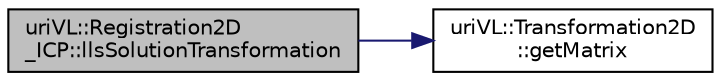 digraph "uriVL::Registration2D_ICP::llsSolutionTransformation"
{
  edge [fontname="Helvetica",fontsize="10",labelfontname="Helvetica",labelfontsize="10"];
  node [fontname="Helvetica",fontsize="10",shape=record];
  rankdir="LR";
  Node1 [label="uriVL::Registration2D\l_ICP::llsSolutionTransformation",height=0.2,width=0.4,color="black", fillcolor="grey75", style="filled", fontcolor="black"];
  Node1 -> Node2 [color="midnightblue",fontsize="10",style="solid",fontname="Helvetica"];
  Node2 [label="uriVL::Transformation2D\l::getMatrix",height=0.2,width=0.4,color="black", fillcolor="white", style="filled",URL="$classuriVL_1_1Transformation2D.html#aa6f3c3b2a82aa4788d442c5d922573b8",tooltip="Returns a read-only pointer to the transformation&#39;s matrix data. "];
}
